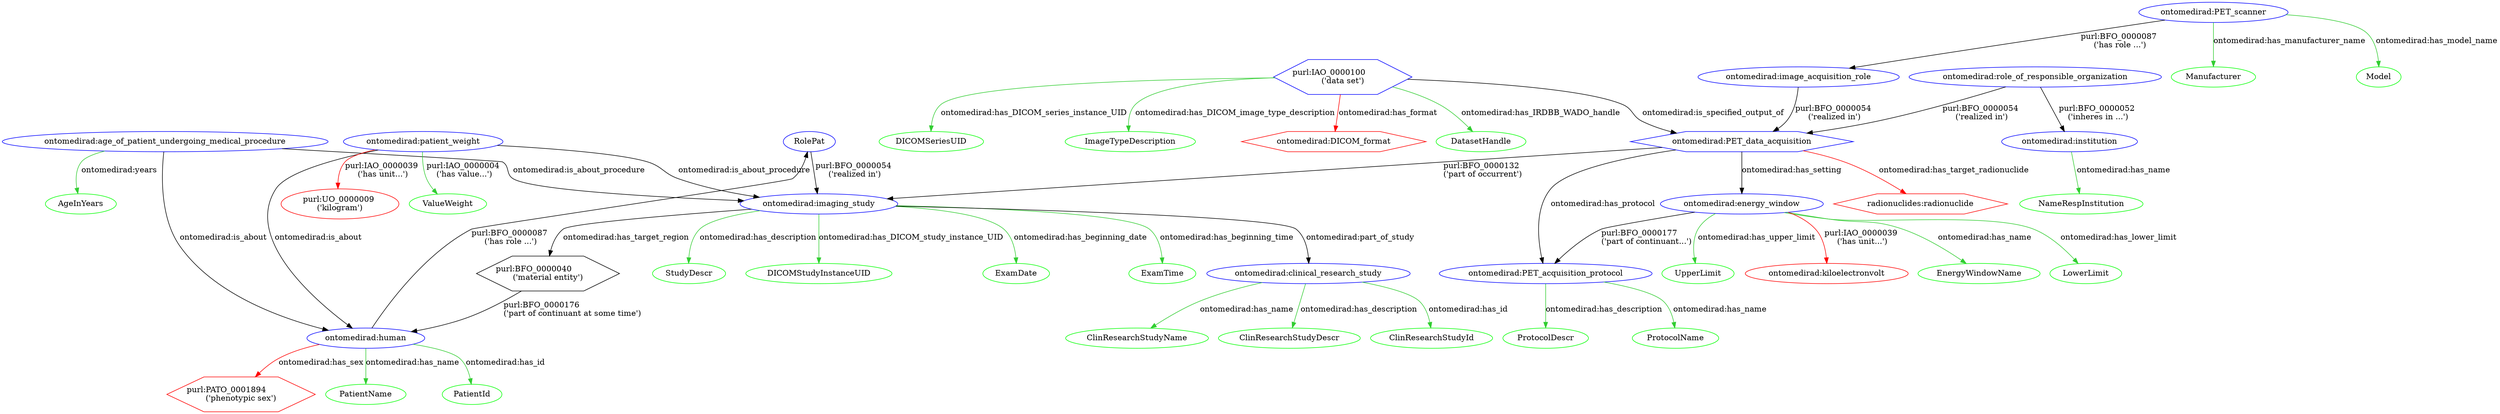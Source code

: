 digraph G {
// DEFINITION of NODES
	RolePat [color = "blue"];
	Exam [label="ontomedirad:imaging_study"] [color = "blue"];
	Human [label="ontomedirad:human"] [color = "blue"];
	PETAcq [label="ontomedirad:PET_data_acquisition"] [color = "blue"][shape = hexagon];
	Dataset [label="purl:IAO_0000100 \l('data set')"] [color = "blue"][shape = hexagon];
	ImageTypeDescription [color = "green"];
	ExamDate [color = "green"];
	ExamTime [color = "green"];
	StudyDescr [color = "green"];
	DICOMStudyInstanceUID [color = "green"];
	PatientSex [label="purl:PATO_0001894 \l('phenotypic sex')"] [color = "red"][shape = hexagon];
	PatientName [color = "green"];
	PatientId [color = "green"];
	PatientAge  [label="ontomedirad:age_of_patient_undergoing_medical_procedure"] [color = "blue"];
	AgeInYears [color = "green"];
	PatientWeight  [label="ontomedirad:patient_weight"] [color = "blue"];
	ValueWeight [color = "green"];
	UnitWeight [label="purl:UO_0000009 \l('kilogram')"] [color = "red"];
	Protocol [label="ontomedirad:PET_acquisition_protocol"] [color = "blue"];
	RadioNucl [label="radionuclides:radionuclide"] [color = "red"][shape = hexagon];
	EnergyWindow [label="ontomedirad:energy_window"] [color = "blue"];
	EnergyWindowName [color = "green"];
	LowerLimit [color = "green"];
	UpperLimit [color = "green"];
	UnitEnergyWindow [label="ontomedirad:kiloelectronvolt"][color = "red"];
	ImageFormat [label="ontomedirad:DICOM_format"] [color = "red"] [shape = hexagon];
	DatasetHandle [color = "green"];
	DICOMSeriesUID [color = "green"];
	Scanner [label="ontomedirad:PET_scanner"] [color = "blue"];
	AcqRole [label="ontomedirad:image_acquisition_role"] [color = "blue"];
	Manufacturer [color = "green"];
	Model [color = "green"];
	RespInstitution [label="ontomedirad:institution"] [color = "blue"];
	NameRespInstitution [color = "green"];
	RespInstitutionRole [label="ontomedirad:role_of_responsible_organization"] [color = "blue"];
	ClinResearchStudy [label="ontomedirad:clinical_research_study"] [color = "blue"];
	ClinResearchStudyId [color = "green"];
	ClinResearchStudyName [color = "green"];
	ClinResearchStudyDescr [color = "green"];
	TargetRegion [label="purl:BFO_0000040 \l('material entity')"][shape = hexagon];
	ProtocolName [color = "green"];
	ProtocolDescr [color = "green"];

// DEFINITION of EDGES
	RolePat -> Exam [label="purl:BFO_0000054 \l('realized in')"];
	Human -> RolePat [label="purl:BFO_0000087 \l('has role ...')"];
	PETAcq -> Exam [label="purl:BFO_0000132 \l('part of occurrent')"];
	Protocol -> ProtocolName [label="ontomedirad:has_name"] [color="limegreen"];
	Protocol -> ProtocolDescr [label="ontomedirad:has_description"] [color="limegreen"];
	Dataset -> PETAcq [label="ontomedirad:is_specified_output_of"];
	Dataset -> ImageTypeDescription [label="ontomedirad:has_DICOM_image_type_description"] [color="limegreen"];
	Exam -> ExamDate [label="ontomedirad:has_beginning_date"] [color="limegreen"];
	Exam -> ExamTime [label="ontomedirad:has_beginning_time"] [color="limegreen"];
	Exam -> StudyDescr [label="ontomedirad:has_description"] [color="limegreen"];
	Exam -> DICOMStudyInstanceUID [label="ontomedirad:has_DICOM_study_instance_UID"] [color="limegreen"];
	Exam -> TargetRegion [label="ontomedirad:has_target_region"];
	TargetRegion -> Human [label="purl:BFO_0000176 \l('part of continuant at some time')"];
	Exam -> ClinResearchStudy [label="ontomedirad:part_of_study"];
	Human -> PatientSex [label="ontomedirad:has_sex"] [color="red"];
	Human -> PatientName [label="ontomedirad:has_name"] [color="limegreen"];
	Human -> PatientId [label="ontomedirad:has_id"] [color="limegreen"];
	PatientAge -> Exam [label="ontomedirad:is_about_procedure"];
	PatientAge -> Human [label="ontomedirad:is_about"];
	PatientAge -> AgeInYears [label="ontomedirad:years"] [color="limegreen"];
	PatientWeight -> Exam [label="ontomedirad:is_about_procedure"];
	PatientWeight -> Human [label="ontomedirad:is_about"];
	PatientWeight -> ValueWeight [label="purl:IAO_0000004 \l('has value...')"] [color="limegreen"];
	PatientWeight -> UnitWeight [label="purl:IAO_0000039 \l('has unit...')"] [color="red"];
	PETAcq -> RadioNucl [label="ontomedirad:has_target_radionuclide"] [color="red"];
        PETAcq -> Protocol [label="ontomedirad:has_protocol"];
	EnergyWindow -> Protocol [label="purl:BFO_0000177 \l('part of continuant...')"];
	PETAcq -> EnergyWindow [label="ontomedirad:has_setting"];
	EnergyWindow -> EnergyWindowName [label="ontomedirad:has_name"][color="limegreen"];
	EnergyWindow -> LowerLimit [label="ontomedirad:has_lower_limit"] [color="limegreen"];
	EnergyWindow -> UpperLimit [label="ontomedirad:has_upper_limit"] [color="limegreen"];
	EnergyWindow -> UnitEnergyWindow [label="purl:IAO_0000039 \l('has unit...')"] [color="red"];
	Dataset -> DatasetHandle [label="ontomedirad:has_IRDBB_WADO_handle"] [color="limegreen"];
	Dataset -> DICOMSeriesUID [label="ontomedirad:has_DICOM_series_instance_UID"] [color="limegreen"];
	Dataset -> ImageFormat [label="ontomedirad:has_format"] [color="red"];
	Scanner -> AcqRole [label="purl:BFO_0000087 \l('has role ...')"];
	AcqRole -> PETAcq [label="purl:BFO_0000054 \l('realized in')"];
	Scanner -> Manufacturer [label="ontomedirad:has_manufacturer_name"] [color="limegreen"];
	Scanner -> Model [label="ontomedirad:has_model_name"] [color="limegreen"];
	RespInstitution -> NameRespInstitution [label="ontomedirad:has_name"] [color="limegreen"];
	RespInstitutionRole -> PETAcq [label="purl:BFO_0000054 \l('realized in')"]; 
	RespInstitutionRole -> RespInstitution [label="purl:BFO_0000052 \l('inheres in ...')"];
	ClinResearchStudy -> ClinResearchStudyId  [label="ontomedirad:has_id"][color="limegreen"];
	ClinResearchStudy -> ClinResearchStudyName  [label="ontomedirad:has_name"][color="limegreen"];
	ClinResearchStudy -> ClinResearchStudyDescr  [label="ontomedirad:has_description"][color="limegreen"];

}